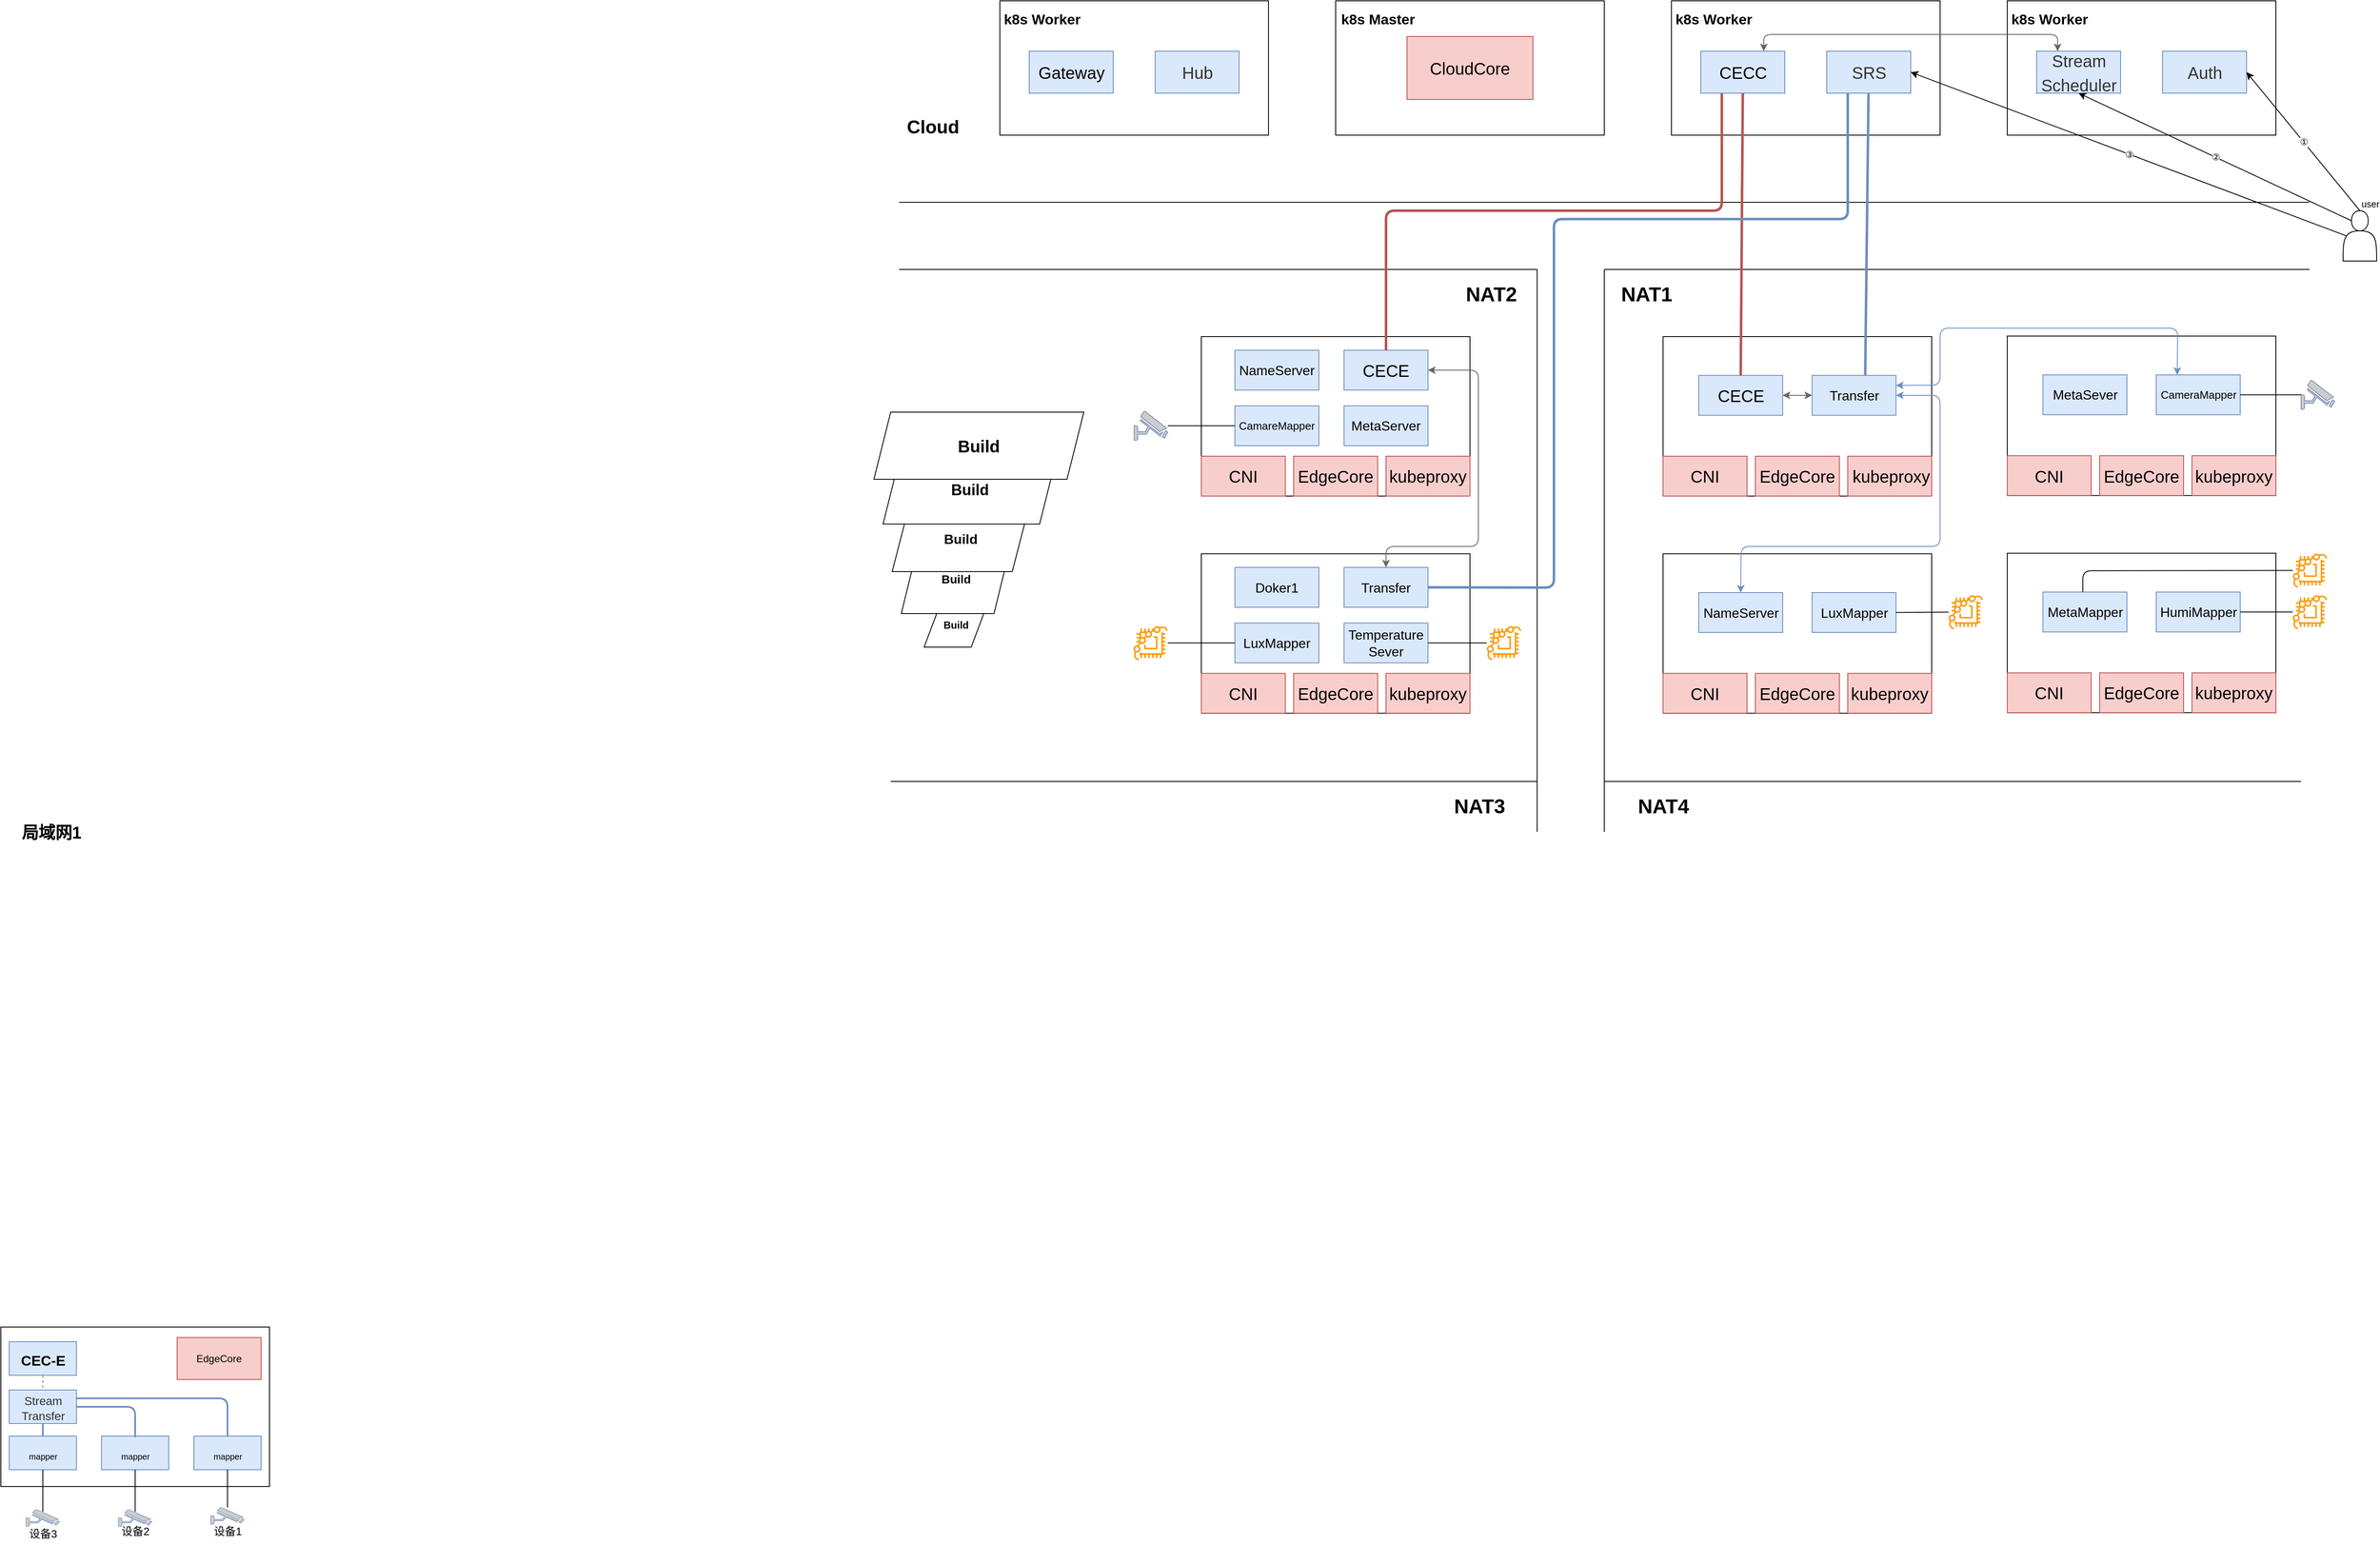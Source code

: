 <mxfile version="14.6.13" type="github">
  <diagram id="Ht1M8jgEwFfnCIfOTk4-" name="Page-1">
    <mxGraphModel dx="1221" dy="2528" grid="1" gridSize="10" guides="1" tooltips="1" connect="1" arrows="1" fold="1" page="1" pageScale="1" pageWidth="1600" pageHeight="900" math="0" shadow="0">
      <root>
        <mxCell id="0" />
        <mxCell id="1" parent="0" />
        <mxCell id="cbANNpYKcoIMHwZbuF66-4" value="" style="rounded=0;whiteSpace=wrap;html=1;" vertex="1" parent="1">
          <mxGeometry x="2020" y="-1490" width="320" height="160" as="geometry" />
        </mxCell>
        <mxCell id="cbANNpYKcoIMHwZbuF66-3" value="" style="rounded=0;whiteSpace=wrap;html=1;" vertex="1" parent="1">
          <mxGeometry x="1620" y="-1490" width="320" height="160" as="geometry" />
        </mxCell>
        <mxCell id="cbANNpYKcoIMHwZbuF66-7" value="&lt;font style=&quot;font-size: 17px&quot;&gt;k8s Master&lt;/font&gt;" style="text;strokeColor=none;fillColor=none;html=1;fontSize=24;fontStyle=1;verticalAlign=middle;align=center;" vertex="1" parent="1">
          <mxGeometry x="1620" y="-1490" width="100" height="40" as="geometry" />
        </mxCell>
        <mxCell id="cbANNpYKcoIMHwZbuF66-8" value="&lt;font style=&quot;font-size: 17px&quot;&gt;k8s Worker&lt;/font&gt;" style="text;strokeColor=none;fillColor=none;html=1;fontSize=24;fontStyle=1;verticalAlign=middle;align=center;" vertex="1" parent="1">
          <mxGeometry x="2020" y="-1490" width="100" height="40" as="geometry" />
        </mxCell>
        <mxCell id="cbANNpYKcoIMHwZbuF66-11" value="" style="rounded=0;whiteSpace=wrap;html=1;strokeWidth=1;" vertex="1" parent="1">
          <mxGeometry x="1460" y="-1090" width="320" height="190" as="geometry" />
        </mxCell>
        <mxCell id="cbANNpYKcoIMHwZbuF66-99" value="" style="endArrow=none;html=1;strokeWidth=1;" edge="1" parent="1">
          <mxGeometry width="50" height="50" relative="1" as="geometry">
            <mxPoint x="1100" y="-1250" as="sourcePoint" />
            <mxPoint x="2780" y="-1250" as="targetPoint" />
          </mxGeometry>
        </mxCell>
        <mxCell id="cbANNpYKcoIMHwZbuF66-101" value="&lt;font style=&quot;font-size: 22px&quot;&gt;Cloud&lt;/font&gt;" style="text;strokeColor=none;fillColor=none;html=1;fontSize=24;fontStyle=1;verticalAlign=middle;align=center;" vertex="1" parent="1">
          <mxGeometry x="1090" y="-1360" width="100" height="40" as="geometry" />
        </mxCell>
        <mxCell id="cbANNpYKcoIMHwZbuF66-102" value="&lt;font style=&quot;font-size: 20px&quot;&gt;局域网1&lt;/font&gt;" style="text;strokeColor=none;fillColor=none;html=1;fontSize=24;fontStyle=1;verticalAlign=middle;align=center;" vertex="1" parent="1">
          <mxGeometry x="40" y="-520" width="100" height="40" as="geometry" />
        </mxCell>
        <mxCell id="cbANNpYKcoIMHwZbuF66-108" value="&lt;font style=&quot;font-size: 20px&quot;&gt;CloudCore&lt;/font&gt;" style="rounded=0;whiteSpace=wrap;html=1;strokeWidth=1;fillColor=#f8cecc;strokeColor=#b85450;" vertex="1" parent="1">
          <mxGeometry x="1705" y="-1447.5" width="150" height="75" as="geometry" />
        </mxCell>
        <mxCell id="cbANNpYKcoIMHwZbuF66-109" value="&lt;font style=&quot;font-size: 20px&quot;&gt;CNI&lt;/font&gt;" style="rounded=0;whiteSpace=wrap;html=1;strokeWidth=1;fillColor=#f8cecc;strokeColor=#b85450;" vertex="1" parent="1">
          <mxGeometry x="1460" y="-947.5" width="100" height="47.5" as="geometry" />
        </mxCell>
        <mxCell id="cbANNpYKcoIMHwZbuF66-157" value="" style="group;rotation=180;" vertex="1" connectable="0" parent="1">
          <mxGeometry x="30" y="60" width="320" height="287.5" as="geometry" />
        </mxCell>
        <mxCell id="cbANNpYKcoIMHwZbuF66-135" value="" style="rounded=0;whiteSpace=wrap;html=1;strokeWidth=1;" vertex="1" parent="cbANNpYKcoIMHwZbuF66-157">
          <mxGeometry y="30" width="320" height="190" as="geometry" />
        </mxCell>
        <mxCell id="cbANNpYKcoIMHwZbuF66-136" value="&lt;font style=&quot;font-size: 17px&quot;&gt;CEC-E&lt;/font&gt;" style="text;strokeColor=#6c8ebf;fillColor=#dae8fc;html=1;fontSize=24;fontStyle=1;verticalAlign=middle;align=center;strokeWidth=1;" vertex="1" parent="cbANNpYKcoIMHwZbuF66-157">
          <mxGeometry x="10" y="47.5" width="80" height="40" as="geometry" />
        </mxCell>
        <mxCell id="cbANNpYKcoIMHwZbuF66-138" value="" style="fontColor=#0066CC;verticalAlign=top;verticalLabelPosition=bottom;labelPosition=center;align=center;html=1;outlineConnect=0;fillColor=#CCCCCC;strokeColor=#6881B3;gradientColor=none;gradientDirection=north;strokeWidth=1;shape=mxgraph.networks.security_camera;" vertex="1" parent="cbANNpYKcoIMHwZbuF66-157">
          <mxGeometry x="250" y="245" width="40" height="20" as="geometry" />
        </mxCell>
        <mxCell id="cbANNpYKcoIMHwZbuF66-139" value="&lt;span style=&quot;font-weight: normal&quot;&gt;&lt;font style=&quot;font-size: 13px&quot;&gt;设备1&lt;/font&gt;&lt;/span&gt;" style="text;strokeColor=none;fillColor=none;html=1;fontSize=24;fontStyle=1;verticalAlign=middle;align=center;strokeWidth=1;" vertex="1" parent="cbANNpYKcoIMHwZbuF66-157">
          <mxGeometry x="250" y="255" width="40" height="30" as="geometry" />
        </mxCell>
        <mxCell id="cbANNpYKcoIMHwZbuF66-140" value="" style="fontColor=#0066CC;verticalAlign=top;verticalLabelPosition=bottom;labelPosition=center;align=center;html=1;outlineConnect=0;fillColor=#CCCCCC;strokeColor=#6881B3;gradientColor=none;gradientDirection=north;strokeWidth=1;shape=mxgraph.networks.security_camera;" vertex="1" parent="cbANNpYKcoIMHwZbuF66-157">
          <mxGeometry x="140" y="247.5" width="40" height="20" as="geometry" />
        </mxCell>
        <mxCell id="cbANNpYKcoIMHwZbuF66-141" value="&lt;span style=&quot;font-weight: normal&quot;&gt;&lt;font style=&quot;font-size: 13px&quot;&gt;设备2&lt;br&gt;&lt;/font&gt;&lt;/span&gt;" style="text;strokeColor=none;fillColor=none;html=1;fontSize=24;fontStyle=1;verticalAlign=middle;align=center;strokeWidth=1;" vertex="1" parent="cbANNpYKcoIMHwZbuF66-157">
          <mxGeometry x="140" y="255" width="40" height="30" as="geometry" />
        </mxCell>
        <mxCell id="cbANNpYKcoIMHwZbuF66-143" value="EdgeCore" style="rounded=0;whiteSpace=wrap;html=1;strokeWidth=1;fillColor=#f8cecc;strokeColor=#b85450;" vertex="1" parent="cbANNpYKcoIMHwZbuF66-157">
          <mxGeometry x="210" y="42.5" width="100" height="50" as="geometry" />
        </mxCell>
        <mxCell id="cbANNpYKcoIMHwZbuF66-144" value="&lt;p style=&quot;line-height: 60%&quot;&gt;&lt;span style=&quot;color: rgb(51 , 51 , 51) ; font-size: 14px ; font-weight: 400&quot;&gt;Stream&lt;/span&gt;&lt;br style=&quot;color: rgb(51 , 51 , 51) ; font-size: 14px ; font-weight: 400&quot;&gt;&lt;font color=&quot;#333333&quot;&gt;&lt;span style=&quot;font-size: 14px ; font-weight: 400&quot;&gt;Transfer&lt;/span&gt;&lt;/font&gt;&lt;br&gt;&lt;/p&gt;" style="text;strokeColor=#6c8ebf;fillColor=#dae8fc;html=1;fontSize=24;fontStyle=1;verticalAlign=middle;align=center;strokeWidth=1;" vertex="1" parent="cbANNpYKcoIMHwZbuF66-157">
          <mxGeometry x="10" y="105" width="80" height="40" as="geometry" />
        </mxCell>
        <mxCell id="cbANNpYKcoIMHwZbuF66-145" value="&lt;font style=&quot;font-size: 10px ; font-weight: normal&quot;&gt;mapper&lt;/font&gt;" style="text;strokeColor=#6c8ebf;fillColor=#dae8fc;html=1;fontSize=24;fontStyle=1;verticalAlign=middle;align=center;strokeWidth=1;" vertex="1" parent="cbANNpYKcoIMHwZbuF66-157">
          <mxGeometry x="120" y="160" width="80" height="40" as="geometry" />
        </mxCell>
        <mxCell id="cbANNpYKcoIMHwZbuF66-146" value="&lt;font style=&quot;font-size: 10px ; font-weight: normal&quot;&gt;mapper&lt;/font&gt;" style="text;strokeColor=#6c8ebf;fillColor=#dae8fc;html=1;fontSize=24;fontStyle=1;verticalAlign=middle;align=center;strokeWidth=1;" vertex="1" parent="cbANNpYKcoIMHwZbuF66-157">
          <mxGeometry x="230" y="160" width="80" height="40" as="geometry" />
        </mxCell>
        <mxCell id="cbANNpYKcoIMHwZbuF66-147" value="&lt;font style=&quot;font-size: 10px ; font-weight: normal&quot;&gt;mapper&lt;/font&gt;" style="text;strokeColor=#6c8ebf;fillColor=#dae8fc;html=1;fontSize=24;fontStyle=1;verticalAlign=middle;align=center;strokeWidth=1;" vertex="1" parent="cbANNpYKcoIMHwZbuF66-157">
          <mxGeometry x="10" y="160" width="80" height="40" as="geometry" />
        </mxCell>
        <mxCell id="cbANNpYKcoIMHwZbuF66-148" value="" style="fontColor=#0066CC;verticalAlign=top;verticalLabelPosition=bottom;labelPosition=center;align=center;html=1;outlineConnect=0;fillColor=#CCCCCC;strokeColor=#6881B3;gradientColor=none;gradientDirection=north;strokeWidth=1;shape=mxgraph.networks.security_camera;" vertex="1" parent="cbANNpYKcoIMHwZbuF66-157">
          <mxGeometry x="30" y="247.5" width="40" height="20" as="geometry" />
        </mxCell>
        <mxCell id="cbANNpYKcoIMHwZbuF66-149" value="&lt;span style=&quot;font-weight: normal&quot;&gt;&lt;font style=&quot;font-size: 13px&quot;&gt;设备3&lt;/font&gt;&lt;/span&gt;" style="text;strokeColor=none;fillColor=none;html=1;fontSize=24;fontStyle=1;verticalAlign=middle;align=center;strokeWidth=1;" vertex="1" parent="cbANNpYKcoIMHwZbuF66-157">
          <mxGeometry x="30" y="257.5" width="40" height="30" as="geometry" />
        </mxCell>
        <mxCell id="cbANNpYKcoIMHwZbuF66-154" value="" style="endArrow=none;html=1;strokeWidth=1;entryX=0.5;entryY=1;entryDx=0;entryDy=0;exitX=0.5;exitY=0.125;exitDx=0;exitDy=0;exitPerimeter=0;" edge="1" parent="cbANNpYKcoIMHwZbuF66-157" source="cbANNpYKcoIMHwZbuF66-148" target="cbANNpYKcoIMHwZbuF66-147">
          <mxGeometry width="50" height="50" relative="1" as="geometry">
            <mxPoint x="-50" y="250" as="sourcePoint" />
            <mxPoint y="200" as="targetPoint" />
          </mxGeometry>
        </mxCell>
        <mxCell id="cbANNpYKcoIMHwZbuF66-155" value="" style="endArrow=none;html=1;strokeWidth=1;entryX=0.5;entryY=1;entryDx=0;entryDy=0;" edge="1" parent="cbANNpYKcoIMHwZbuF66-157" target="cbANNpYKcoIMHwZbuF66-145">
          <mxGeometry width="50" height="50" relative="1" as="geometry">
            <mxPoint x="160" y="250" as="sourcePoint" />
            <mxPoint x="60" y="210" as="targetPoint" />
          </mxGeometry>
        </mxCell>
        <mxCell id="cbANNpYKcoIMHwZbuF66-156" value="" style="endArrow=none;html=1;strokeWidth=1;entryX=0.5;entryY=1;entryDx=0;entryDy=0;" edge="1" parent="cbANNpYKcoIMHwZbuF66-157" source="cbANNpYKcoIMHwZbuF66-138" target="cbANNpYKcoIMHwZbuF66-146">
          <mxGeometry width="50" height="50" relative="1" as="geometry">
            <mxPoint x="170" y="260" as="sourcePoint" />
            <mxPoint x="170" y="210" as="targetPoint" />
          </mxGeometry>
        </mxCell>
        <mxCell id="cbANNpYKcoIMHwZbuF66-169" value="" style="endArrow=none;html=1;strokeWidth=2;entryX=0.5;entryY=1;entryDx=0;entryDy=0;fillColor=#dae8fc;strokeColor=#6c8ebf;" edge="1" parent="cbANNpYKcoIMHwZbuF66-157" source="cbANNpYKcoIMHwZbuF66-147" target="cbANNpYKcoIMHwZbuF66-144">
          <mxGeometry width="50" height="50" relative="1" as="geometry">
            <mxPoint x="140" y="140" as="sourcePoint" />
            <mxPoint x="190" y="90" as="targetPoint" />
          </mxGeometry>
        </mxCell>
        <mxCell id="cbANNpYKcoIMHwZbuF66-186" value="" style="endArrow=none;dashed=1;html=1;fontSize=14;strokeWidth=1;entryX=0.5;entryY=0;entryDx=0;entryDy=0;exitX=0.5;exitY=1;exitDx=0;exitDy=0;fillColor=#dae8fc;strokeColor=#6c8ebf;" edge="1" parent="cbANNpYKcoIMHwZbuF66-157" source="cbANNpYKcoIMHwZbuF66-136" target="cbANNpYKcoIMHwZbuF66-144">
          <mxGeometry width="50" height="50" relative="1" as="geometry">
            <mxPoint x="130" as="sourcePoint" />
            <mxPoint x="180" y="-50" as="targetPoint" />
          </mxGeometry>
        </mxCell>
        <mxCell id="cbANNpYKcoIMHwZbuF66-165" value="" style="endArrow=none;html=1;strokeWidth=2;entryX=1;entryY=0.25;entryDx=0;entryDy=0;fillColor=#dae8fc;strokeColor=#6c8ebf;exitX=0.5;exitY=0;exitDx=0;exitDy=0;" edge="1" parent="1" target="cbANNpYKcoIMHwZbuF66-144">
          <mxGeometry width="50" height="50" relative="1" as="geometry">
            <mxPoint x="300" y="220" as="sourcePoint" />
            <mxPoint x="480" y="175" as="targetPoint" />
            <Array as="points">
              <mxPoint x="300" y="175" />
            </Array>
          </mxGeometry>
        </mxCell>
        <mxCell id="cbANNpYKcoIMHwZbuF66-166" value="" style="endArrow=none;html=1;strokeWidth=2;fillColor=#dae8fc;strokeColor=#6c8ebf;exitX=0.5;exitY=0;exitDx=0;exitDy=0;entryX=1;entryY=0.5;entryDx=0;entryDy=0;" edge="1" parent="1" target="cbANNpYKcoIMHwZbuF66-144">
          <mxGeometry width="50" height="50" relative="1" as="geometry">
            <mxPoint x="190" y="221.25" as="sourcePoint" />
            <mxPoint x="120" y="185" as="targetPoint" />
            <Array as="points">
              <mxPoint x="190" y="185" />
            </Array>
          </mxGeometry>
        </mxCell>
        <mxCell id="cbANNpYKcoIMHwZbuF66-187" value="" style="rounded=0;whiteSpace=wrap;html=1;" vertex="1" parent="1">
          <mxGeometry x="2420" y="-1490" width="320" height="160" as="geometry" />
        </mxCell>
        <mxCell id="cbANNpYKcoIMHwZbuF66-188" value="&lt;font style=&quot;font-size: 17px&quot;&gt;k8s Worker&lt;/font&gt;" style="text;strokeColor=none;fillColor=none;html=1;fontSize=24;fontStyle=1;verticalAlign=middle;align=center;" vertex="1" parent="1">
          <mxGeometry x="2420" y="-1490" width="100" height="40" as="geometry" />
        </mxCell>
        <mxCell id="cbANNpYKcoIMHwZbuF66-191" value="&lt;span style=&quot;color: rgb(51 , 51 , 51) ; font-size: 20px ; font-weight: 400&quot;&gt;Stream&lt;/span&gt;&lt;br style=&quot;color: rgb(51 , 51 , 51) ; font-size: 20px ; font-weight: 400&quot;&gt;&lt;span style=&quot;color: rgb(51 , 51 , 51) ; font-size: 20px ; font-weight: 400&quot;&gt;Scheduler&lt;/span&gt;&lt;span style=&quot;font-weight: 400&quot;&gt;&lt;br&gt;&lt;/span&gt;" style="text;strokeColor=#6c8ebf;fillColor=#dae8fc;html=1;fontSize=24;fontStyle=1;verticalAlign=middle;align=center;strokeWidth=1;" vertex="1" parent="1">
          <mxGeometry x="2455" y="-1430" width="100" height="50" as="geometry" />
        </mxCell>
        <mxCell id="cbANNpYKcoIMHwZbuF66-192" value="&lt;span style=&quot;font-weight: 400&quot;&gt;&lt;font color=&quot;#333333&quot;&gt;&lt;span style=&quot;font-size: 20px&quot;&gt;Auth&lt;/span&gt;&lt;/font&gt;&lt;br style=&quot;font-size: 14px&quot;&gt;&lt;/span&gt;" style="text;strokeColor=#6c8ebf;fillColor=#dae8fc;html=1;fontSize=14;fontStyle=1;verticalAlign=middle;align=center;strokeWidth=1;" vertex="1" parent="1">
          <mxGeometry x="2605" y="-1430" width="100" height="50" as="geometry" />
        </mxCell>
        <mxCell id="cbANNpYKcoIMHwZbuF66-201" value="&lt;span style=&quot;font-weight: 400&quot;&gt;&lt;font style=&quot;font-size: 20px&quot;&gt;CECC&lt;/font&gt;&lt;br&gt;&lt;/span&gt;" style="text;strokeColor=#6c8ebf;fillColor=#dae8fc;html=1;fontSize=24;fontStyle=1;verticalAlign=middle;align=center;strokeWidth=1;" vertex="1" parent="1">
          <mxGeometry x="2055" y="-1430" width="100" height="50" as="geometry" />
        </mxCell>
        <mxCell id="cbANNpYKcoIMHwZbuF66-202" value="&lt;span style=&quot;font-weight: 400&quot;&gt;&lt;font color=&quot;#333333&quot; style=&quot;font-size: 20px&quot;&gt;SRS&lt;/font&gt;&lt;br style=&quot;font-size: 14px&quot;&gt;&lt;/span&gt;" style="text;strokeColor=#6c8ebf;fillColor=#dae8fc;html=1;fontSize=14;fontStyle=1;verticalAlign=middle;align=center;strokeWidth=1;" vertex="1" parent="1">
          <mxGeometry x="2205" y="-1430" width="100" height="50" as="geometry" />
        </mxCell>
        <mxCell id="cbANNpYKcoIMHwZbuF66-203" value="" style="rounded=0;whiteSpace=wrap;html=1;" vertex="1" parent="1">
          <mxGeometry x="1220" y="-1490" width="320" height="160" as="geometry" />
        </mxCell>
        <mxCell id="cbANNpYKcoIMHwZbuF66-204" value="&lt;font style=&quot;font-size: 17px&quot;&gt;k8s Worker&lt;/font&gt;" style="text;strokeColor=none;fillColor=none;html=1;fontSize=24;fontStyle=1;verticalAlign=middle;align=center;" vertex="1" parent="1">
          <mxGeometry x="1220" y="-1490" width="100" height="40" as="geometry" />
        </mxCell>
        <mxCell id="cbANNpYKcoIMHwZbuF66-205" value="&lt;span style=&quot;font-weight: 400&quot;&gt;&lt;font style=&quot;font-size: 20px&quot;&gt;Gateway&lt;/font&gt;&lt;br&gt;&lt;/span&gt;" style="text;strokeColor=#6c8ebf;fillColor=#dae8fc;html=1;fontSize=24;fontStyle=1;verticalAlign=middle;align=center;strokeWidth=1;" vertex="1" parent="1">
          <mxGeometry x="1255" y="-1430" width="100" height="50" as="geometry" />
        </mxCell>
        <mxCell id="cbANNpYKcoIMHwZbuF66-206" value="&lt;span style=&quot;font-weight: 400&quot;&gt;&lt;font color=&quot;#333333&quot;&gt;&lt;span style=&quot;font-size: 20px&quot;&gt;Hub&lt;/span&gt;&lt;/font&gt;&lt;br style=&quot;font-size: 14px&quot;&gt;&lt;/span&gt;" style="text;strokeColor=#6c8ebf;fillColor=#dae8fc;html=1;fontSize=14;fontStyle=1;verticalAlign=middle;align=center;strokeWidth=1;" vertex="1" parent="1">
          <mxGeometry x="1405" y="-1430" width="100" height="50" as="geometry" />
        </mxCell>
        <mxCell id="cbANNpYKcoIMHwZbuF66-207" value="" style="endArrow=none;html=1;strokeWidth=1;" edge="1" parent="1">
          <mxGeometry width="50" height="50" relative="1" as="geometry">
            <mxPoint x="1100" y="-1170" as="sourcePoint" />
            <mxPoint x="1860" y="-1170" as="targetPoint" />
          </mxGeometry>
        </mxCell>
        <mxCell id="cbANNpYKcoIMHwZbuF66-209" value="" style="endArrow=none;html=1;strokeWidth=1;" edge="1" parent="1">
          <mxGeometry width="50" height="50" relative="1" as="geometry">
            <mxPoint x="1940" y="-1170" as="sourcePoint" />
            <mxPoint x="2780" y="-1170" as="targetPoint" />
          </mxGeometry>
        </mxCell>
        <mxCell id="cbANNpYKcoIMHwZbuF66-210" value="" style="endArrow=none;html=1;fontSize=14;strokeWidth=1;" edge="1" parent="1">
          <mxGeometry width="50" height="50" relative="1" as="geometry">
            <mxPoint x="1860" y="-500" as="sourcePoint" />
            <mxPoint x="1860" y="-1170" as="targetPoint" />
          </mxGeometry>
        </mxCell>
        <mxCell id="cbANNpYKcoIMHwZbuF66-211" value="" style="endArrow=none;html=1;fontSize=14;strokeWidth=1;" edge="1" parent="1">
          <mxGeometry width="50" height="50" relative="1" as="geometry">
            <mxPoint x="1940" y="-500" as="sourcePoint" />
            <mxPoint x="1940" y="-1170" as="targetPoint" />
          </mxGeometry>
        </mxCell>
        <mxCell id="cbANNpYKcoIMHwZbuF66-213" value="&lt;font style=&quot;font-size: 20px&quot;&gt;EdgeCore&lt;/font&gt;" style="rounded=0;whiteSpace=wrap;html=1;strokeWidth=1;fillColor=#f8cecc;strokeColor=#b85450;" vertex="1" parent="1">
          <mxGeometry x="1570" y="-947.5" width="100" height="47.5" as="geometry" />
        </mxCell>
        <mxCell id="cbANNpYKcoIMHwZbuF66-214" value="&lt;font style=&quot;font-size: 20px&quot;&gt;kubeproxy&lt;/font&gt;" style="rounded=0;whiteSpace=wrap;html=1;strokeWidth=1;fillColor=#f8cecc;strokeColor=#b85450;" vertex="1" parent="1">
          <mxGeometry x="1680" y="-947.5" width="100" height="47.5" as="geometry" />
        </mxCell>
        <mxCell id="cbANNpYKcoIMHwZbuF66-215" value="&lt;font style=&quot;font-size: 20px&quot;&gt;CECE&lt;/font&gt;" style="rounded=0;whiteSpace=wrap;html=1;strokeWidth=1;fillColor=#dae8fc;strokeColor=#6c8ebf;" vertex="1" parent="1">
          <mxGeometry x="1630" y="-1073.75" width="100" height="47.5" as="geometry" />
        </mxCell>
        <mxCell id="cbANNpYKcoIMHwZbuF66-216" value="&lt;font style=&quot;font-size: 16px&quot;&gt;NameServer&lt;/font&gt;" style="rounded=0;whiteSpace=wrap;html=1;strokeWidth=1;fillColor=#dae8fc;strokeColor=#6c8ebf;" vertex="1" parent="1">
          <mxGeometry x="1500" y="-1073.75" width="100" height="47.5" as="geometry" />
        </mxCell>
        <mxCell id="cbANNpYKcoIMHwZbuF66-217" value="&lt;font style=&quot;font-size: 16px&quot;&gt;MetaServer&lt;/font&gt;" style="rounded=0;whiteSpace=wrap;html=1;strokeWidth=1;fillColor=#dae8fc;strokeColor=#6c8ebf;" vertex="1" parent="1">
          <mxGeometry x="1630" y="-1007.5" width="100" height="47.5" as="geometry" />
        </mxCell>
        <mxCell id="cbANNpYKcoIMHwZbuF66-218" value="&lt;font style=&quot;font-size: 13px&quot;&gt;CamareMapper&lt;/font&gt;" style="rounded=0;whiteSpace=wrap;html=1;strokeWidth=1;fillColor=#dae8fc;strokeColor=#6c8ebf;" vertex="1" parent="1">
          <mxGeometry x="1500" y="-1007.5" width="100" height="47.5" as="geometry" />
        </mxCell>
        <mxCell id="cbANNpYKcoIMHwZbuF66-227" value="" style="rounded=0;whiteSpace=wrap;html=1;strokeWidth=1;" vertex="1" parent="1">
          <mxGeometry x="1460" y="-831.25" width="320" height="190" as="geometry" />
        </mxCell>
        <mxCell id="cbANNpYKcoIMHwZbuF66-228" value="&lt;font style=&quot;font-size: 20px&quot;&gt;CNI&lt;/font&gt;" style="rounded=0;whiteSpace=wrap;html=1;strokeWidth=1;fillColor=#f8cecc;strokeColor=#b85450;" vertex="1" parent="1">
          <mxGeometry x="1460" y="-688.75" width="100" height="47.5" as="geometry" />
        </mxCell>
        <mxCell id="cbANNpYKcoIMHwZbuF66-229" value="&lt;font style=&quot;font-size: 20px&quot;&gt;EdgeCore&lt;/font&gt;" style="rounded=0;whiteSpace=wrap;html=1;strokeWidth=1;fillColor=#f8cecc;strokeColor=#b85450;" vertex="1" parent="1">
          <mxGeometry x="1570" y="-688.75" width="100" height="47.5" as="geometry" />
        </mxCell>
        <mxCell id="cbANNpYKcoIMHwZbuF66-230" value="&lt;font style=&quot;font-size: 20px&quot;&gt;kubeproxy&lt;/font&gt;" style="rounded=0;whiteSpace=wrap;html=1;strokeWidth=1;fillColor=#f8cecc;strokeColor=#b85450;" vertex="1" parent="1">
          <mxGeometry x="1680" y="-688.75" width="100" height="47.5" as="geometry" />
        </mxCell>
        <mxCell id="cbANNpYKcoIMHwZbuF66-231" value="&lt;font style=&quot;font-size: 16px&quot;&gt;Transfer&lt;/font&gt;" style="rounded=0;whiteSpace=wrap;html=1;strokeWidth=1;fillColor=#dae8fc;strokeColor=#6c8ebf;" vertex="1" parent="1">
          <mxGeometry x="1630" y="-815" width="100" height="47.5" as="geometry" />
        </mxCell>
        <mxCell id="cbANNpYKcoIMHwZbuF66-232" value="&lt;font style=&quot;font-size: 16px&quot;&gt;Doker1&lt;/font&gt;" style="rounded=0;whiteSpace=wrap;html=1;strokeWidth=1;fillColor=#dae8fc;strokeColor=#6c8ebf;" vertex="1" parent="1">
          <mxGeometry x="1500" y="-815" width="100" height="47.5" as="geometry" />
        </mxCell>
        <mxCell id="cbANNpYKcoIMHwZbuF66-233" value="&lt;span style=&quot;font-size: 16px&quot;&gt;Temperature&lt;br&gt;Sever&lt;br&gt;&lt;/span&gt;" style="rounded=0;whiteSpace=wrap;html=1;strokeWidth=1;fillColor=#dae8fc;strokeColor=#6c8ebf;" vertex="1" parent="1">
          <mxGeometry x="1630" y="-748.75" width="100" height="47.5" as="geometry" />
        </mxCell>
        <mxCell id="cbANNpYKcoIMHwZbuF66-234" value="&lt;font style=&quot;font-size: 16px&quot;&gt;LuxMapper&lt;/font&gt;" style="rounded=0;whiteSpace=wrap;html=1;strokeWidth=1;fillColor=#dae8fc;strokeColor=#6c8ebf;" vertex="1" parent="1">
          <mxGeometry x="1500" y="-748.75" width="100" height="47.5" as="geometry" />
        </mxCell>
        <mxCell id="cbANNpYKcoIMHwZbuF66-235" value="" style="rounded=0;whiteSpace=wrap;html=1;strokeWidth=1;" vertex="1" parent="1">
          <mxGeometry x="2010" y="-1090" width="320" height="190" as="geometry" />
        </mxCell>
        <mxCell id="cbANNpYKcoIMHwZbuF66-236" value="&lt;font style=&quot;font-size: 20px&quot;&gt;CNI&lt;/font&gt;" style="rounded=0;whiteSpace=wrap;html=1;strokeWidth=1;fillColor=#f8cecc;strokeColor=#b85450;" vertex="1" parent="1">
          <mxGeometry x="2010" y="-947.5" width="100" height="47.5" as="geometry" />
        </mxCell>
        <mxCell id="cbANNpYKcoIMHwZbuF66-237" value="&lt;font style=&quot;font-size: 20px&quot;&gt;EdgeCore&lt;/font&gt;" style="rounded=0;whiteSpace=wrap;html=1;strokeWidth=1;fillColor=#f8cecc;strokeColor=#b85450;" vertex="1" parent="1">
          <mxGeometry x="2120" y="-947.5" width="100" height="47.5" as="geometry" />
        </mxCell>
        <mxCell id="cbANNpYKcoIMHwZbuF66-238" value="&lt;font style=&quot;font-size: 20px&quot;&gt;kubeproxy&lt;/font&gt;" style="rounded=0;whiteSpace=wrap;html=1;strokeWidth=1;fillColor=#f8cecc;strokeColor=#b85450;align=right;" vertex="1" parent="1">
          <mxGeometry x="2230" y="-947.5" width="100" height="47.5" as="geometry" />
        </mxCell>
        <mxCell id="cbANNpYKcoIMHwZbuF66-239" value="&lt;font style=&quot;font-size: 20px&quot;&gt;CECE&lt;/font&gt;" style="rounded=0;whiteSpace=wrap;html=1;strokeWidth=1;fillColor=#dae8fc;strokeColor=#6c8ebf;" vertex="1" parent="1">
          <mxGeometry x="2052.5" y="-1043.75" width="100" height="47.5" as="geometry" />
        </mxCell>
        <mxCell id="cbANNpYKcoIMHwZbuF66-241" value="&lt;font style=&quot;font-size: 16px&quot;&gt;Transfer&lt;/font&gt;" style="rounded=0;whiteSpace=wrap;html=1;strokeWidth=1;fillColor=#dae8fc;strokeColor=#6c8ebf;" vertex="1" parent="1">
          <mxGeometry x="2187.5" y="-1043.75" width="100" height="47.5" as="geometry" />
        </mxCell>
        <mxCell id="cbANNpYKcoIMHwZbuF66-244" value="" style="rounded=0;whiteSpace=wrap;html=1;strokeWidth=1;" vertex="1" parent="1">
          <mxGeometry x="2010" y="-831.25" width="320" height="190" as="geometry" />
        </mxCell>
        <mxCell id="cbANNpYKcoIMHwZbuF66-245" value="&lt;font style=&quot;font-size: 20px&quot;&gt;CNI&lt;/font&gt;" style="rounded=0;whiteSpace=wrap;html=1;strokeWidth=1;fillColor=#f8cecc;strokeColor=#b85450;" vertex="1" parent="1">
          <mxGeometry x="2010" y="-688.75" width="100" height="47.5" as="geometry" />
        </mxCell>
        <mxCell id="cbANNpYKcoIMHwZbuF66-246" value="&lt;font style=&quot;font-size: 20px&quot;&gt;EdgeCore&lt;/font&gt;" style="rounded=0;whiteSpace=wrap;html=1;strokeWidth=1;fillColor=#f8cecc;strokeColor=#b85450;" vertex="1" parent="1">
          <mxGeometry x="2120" y="-688.75" width="100" height="47.5" as="geometry" />
        </mxCell>
        <mxCell id="cbANNpYKcoIMHwZbuF66-247" value="&lt;font style=&quot;font-size: 20px&quot;&gt;kubeproxy&lt;/font&gt;" style="rounded=0;whiteSpace=wrap;html=1;strokeWidth=1;fillColor=#f8cecc;strokeColor=#b85450;" vertex="1" parent="1">
          <mxGeometry x="2230" y="-688.75" width="100" height="47.5" as="geometry" />
        </mxCell>
        <mxCell id="cbANNpYKcoIMHwZbuF66-248" value="&lt;font style=&quot;font-size: 16px&quot;&gt;NameServer&lt;/font&gt;" style="rounded=0;whiteSpace=wrap;html=1;strokeWidth=1;fillColor=#dae8fc;strokeColor=#6c8ebf;" vertex="1" parent="1">
          <mxGeometry x="2052.5" y="-785" width="100" height="47.5" as="geometry" />
        </mxCell>
        <mxCell id="cbANNpYKcoIMHwZbuF66-249" value="&lt;font style=&quot;font-size: 16px&quot;&gt;LuxMapper&lt;/font&gt;" style="rounded=0;whiteSpace=wrap;html=1;strokeWidth=1;fillColor=#dae8fc;strokeColor=#6c8ebf;" vertex="1" parent="1">
          <mxGeometry x="2187.5" y="-785" width="100" height="47.5" as="geometry" />
        </mxCell>
        <mxCell id="cbANNpYKcoIMHwZbuF66-250" value="" style="rounded=0;whiteSpace=wrap;html=1;strokeWidth=1;" vertex="1" parent="1">
          <mxGeometry x="2420" y="-1090.63" width="320" height="190" as="geometry" />
        </mxCell>
        <mxCell id="cbANNpYKcoIMHwZbuF66-251" value="&lt;font style=&quot;font-size: 20px&quot;&gt;CNI&lt;/font&gt;" style="rounded=0;whiteSpace=wrap;html=1;strokeWidth=1;fillColor=#f8cecc;strokeColor=#b85450;" vertex="1" parent="1">
          <mxGeometry x="2420" y="-948.13" width="100" height="47.5" as="geometry" />
        </mxCell>
        <mxCell id="cbANNpYKcoIMHwZbuF66-252" value="&lt;font style=&quot;font-size: 20px&quot;&gt;EdgeCore&lt;/font&gt;" style="rounded=0;whiteSpace=wrap;html=1;strokeWidth=1;fillColor=#f8cecc;strokeColor=#b85450;" vertex="1" parent="1">
          <mxGeometry x="2530" y="-948.13" width="100" height="47.5" as="geometry" />
        </mxCell>
        <mxCell id="cbANNpYKcoIMHwZbuF66-253" value="&lt;font style=&quot;font-size: 20px&quot;&gt;kubeproxy&lt;/font&gt;" style="rounded=0;whiteSpace=wrap;html=1;strokeWidth=1;fillColor=#f8cecc;strokeColor=#b85450;" vertex="1" parent="1">
          <mxGeometry x="2640" y="-948.13" width="100" height="47.5" as="geometry" />
        </mxCell>
        <mxCell id="cbANNpYKcoIMHwZbuF66-254" value="&lt;font style=&quot;font-size: 16px&quot;&gt;MetaSever&lt;/font&gt;" style="rounded=0;whiteSpace=wrap;html=1;strokeWidth=1;fillColor=#dae8fc;strokeColor=#6c8ebf;" vertex="1" parent="1">
          <mxGeometry x="2462.5" y="-1044.38" width="100" height="47.5" as="geometry" />
        </mxCell>
        <mxCell id="cbANNpYKcoIMHwZbuF66-255" value="&lt;font style=&quot;font-size: 13px&quot;&gt;CameraMapper&lt;/font&gt;" style="rounded=0;whiteSpace=wrap;html=1;strokeWidth=1;fillColor=#dae8fc;strokeColor=#6c8ebf;" vertex="1" parent="1">
          <mxGeometry x="2597.5" y="-1044.38" width="100" height="47.5" as="geometry" />
        </mxCell>
        <mxCell id="cbANNpYKcoIMHwZbuF66-256" value="" style="rounded=0;whiteSpace=wrap;html=1;strokeWidth=1;" vertex="1" parent="1">
          <mxGeometry x="2420" y="-831.88" width="320" height="190" as="geometry" />
        </mxCell>
        <mxCell id="cbANNpYKcoIMHwZbuF66-257" value="&lt;font style=&quot;font-size: 20px&quot;&gt;CNI&lt;/font&gt;" style="rounded=0;whiteSpace=wrap;html=1;strokeWidth=1;fillColor=#f8cecc;strokeColor=#b85450;" vertex="1" parent="1">
          <mxGeometry x="2420" y="-689.38" width="100" height="47.5" as="geometry" />
        </mxCell>
        <mxCell id="cbANNpYKcoIMHwZbuF66-258" value="&lt;font style=&quot;font-size: 20px&quot;&gt;EdgeCore&lt;/font&gt;" style="rounded=0;whiteSpace=wrap;html=1;strokeWidth=1;fillColor=#f8cecc;strokeColor=#b85450;" vertex="1" parent="1">
          <mxGeometry x="2530" y="-689.38" width="100" height="47.5" as="geometry" />
        </mxCell>
        <mxCell id="cbANNpYKcoIMHwZbuF66-259" value="&lt;font style=&quot;font-size: 20px&quot;&gt;kubeproxy&lt;/font&gt;" style="rounded=0;whiteSpace=wrap;html=1;strokeWidth=1;fillColor=#f8cecc;strokeColor=#b85450;" vertex="1" parent="1">
          <mxGeometry x="2640" y="-689.38" width="100" height="47.5" as="geometry" />
        </mxCell>
        <mxCell id="cbANNpYKcoIMHwZbuF66-260" value="&lt;font style=&quot;font-size: 16px&quot;&gt;MetaMapper&lt;/font&gt;" style="rounded=0;whiteSpace=wrap;html=1;strokeWidth=1;fillColor=#dae8fc;strokeColor=#6c8ebf;" vertex="1" parent="1">
          <mxGeometry x="2462.5" y="-785.63" width="100" height="47.5" as="geometry" />
        </mxCell>
        <mxCell id="cbANNpYKcoIMHwZbuF66-261" value="&lt;font style=&quot;font-size: 16px&quot;&gt;HumiMapper&lt;/font&gt;" style="rounded=0;whiteSpace=wrap;html=1;strokeWidth=1;fillColor=#dae8fc;strokeColor=#6c8ebf;" vertex="1" parent="1">
          <mxGeometry x="2597.5" y="-785.63" width="100" height="47.5" as="geometry" />
        </mxCell>
        <mxCell id="cbANNpYKcoIMHwZbuF66-263" value="" style="endArrow=none;html=1;fontSize=14;strokeWidth=3;exitX=0.5;exitY=0;exitDx=0;exitDy=0;fillColor=#f8cecc;strokeColor=#b85450;entryX=0.25;entryY=1;entryDx=0;entryDy=0;" edge="1" parent="1" source="cbANNpYKcoIMHwZbuF66-215" target="cbANNpYKcoIMHwZbuF66-201">
          <mxGeometry width="50" height="50" relative="1" as="geometry">
            <mxPoint x="1740" y="-1100" as="sourcePoint" />
            <mxPoint x="1680" y="-1180" as="targetPoint" />
            <Array as="points">
              <mxPoint x="1680" y="-1240" />
              <mxPoint x="2080" y="-1240" />
            </Array>
          </mxGeometry>
        </mxCell>
        <mxCell id="cbANNpYKcoIMHwZbuF66-264" value="" style="endArrow=none;html=1;fontSize=14;strokeWidth=3;exitX=0.5;exitY=0;exitDx=0;exitDy=0;fillColor=#f8cecc;strokeColor=#b85450;entryX=0.5;entryY=1;entryDx=0;entryDy=0;" edge="1" parent="1" source="cbANNpYKcoIMHwZbuF66-239" target="cbANNpYKcoIMHwZbuF66-201">
          <mxGeometry width="50" height="50" relative="1" as="geometry">
            <mxPoint x="2090" y="-1103.75" as="sourcePoint" />
            <mxPoint x="2100" y="-1180" as="targetPoint" />
          </mxGeometry>
        </mxCell>
        <mxCell id="cbANNpYKcoIMHwZbuF66-265" value="" style="endArrow=none;html=1;fontSize=14;strokeWidth=3;exitX=1;exitY=0.5;exitDx=0;exitDy=0;entryX=0.25;entryY=1;entryDx=0;entryDy=0;fillColor=#dae8fc;strokeColor=#6c8ebf;" edge="1" parent="1" source="cbANNpYKcoIMHwZbuF66-231" target="cbANNpYKcoIMHwZbuF66-202">
          <mxGeometry width="50" height="50" relative="1" as="geometry">
            <mxPoint x="1880" y="-760" as="sourcePoint" />
            <mxPoint x="2220" y="-1280" as="targetPoint" />
            <Array as="points">
              <mxPoint x="1880" y="-791" />
              <mxPoint x="1880" y="-1230" />
              <mxPoint x="2230" y="-1230" />
            </Array>
          </mxGeometry>
        </mxCell>
        <mxCell id="cbANNpYKcoIMHwZbuF66-266" value="" style="endArrow=none;html=1;fontSize=14;strokeWidth=3;exitX=0.633;exitY=-0.009;exitDx=0;exitDy=0;exitPerimeter=0;fillColor=#dae8fc;strokeColor=#6c8ebf;" edge="1" parent="1" source="cbANNpYKcoIMHwZbuF66-241" target="cbANNpYKcoIMHwZbuF66-202">
          <mxGeometry width="50" height="50" relative="1" as="geometry">
            <mxPoint x="1740" y="-781.25" as="sourcePoint" />
            <mxPoint x="2243.615" y="-1370" as="targetPoint" />
          </mxGeometry>
        </mxCell>
        <mxCell id="cbANNpYKcoIMHwZbuF66-268" value="" style="shape=actor;whiteSpace=wrap;html=1;fontSize=14;strokeWidth=1;" vertex="1" parent="1">
          <mxGeometry x="2820" y="-1240" width="40" height="60" as="geometry" />
        </mxCell>
        <mxCell id="cbANNpYKcoIMHwZbuF66-279" value="" style="fontColor=#0066CC;verticalAlign=top;verticalLabelPosition=bottom;labelPosition=center;align=center;html=1;outlineConnect=0;fillColor=#CCCCCC;strokeColor=#6881B3;gradientColor=none;gradientDirection=north;strokeWidth=2;shape=mxgraph.networks.security_camera;fontSize=14;rotation=-180;direction=west;" vertex="1" parent="1">
          <mxGeometry x="1380" y="-1001.12" width="40" height="34.75" as="geometry" />
        </mxCell>
        <mxCell id="cbANNpYKcoIMHwZbuF66-281" value="" style="fontColor=#0066CC;verticalAlign=top;verticalLabelPosition=bottom;labelPosition=center;align=center;html=1;outlineConnect=0;fillColor=#CCCCCC;strokeColor=#6881B3;gradientColor=none;gradientDirection=north;strokeWidth=2;shape=mxgraph.networks.security_camera;fontSize=14;rotation=-180;direction=west;" vertex="1" parent="1">
          <mxGeometry x="2770" y="-1038" width="40" height="34.75" as="geometry" />
        </mxCell>
        <mxCell id="cbANNpYKcoIMHwZbuF66-282" value="" style="endArrow=none;html=1;fontSize=14;strokeWidth=1;exitX=1;exitY=0.5;exitDx=0;exitDy=0;" edge="1" parent="1" source="cbANNpYKcoIMHwZbuF66-255" target="cbANNpYKcoIMHwZbuF66-281">
          <mxGeometry width="50" height="50" relative="1" as="geometry">
            <mxPoint x="2890" y="-940" as="sourcePoint" />
            <mxPoint x="2940" y="-990" as="targetPoint" />
          </mxGeometry>
        </mxCell>
        <mxCell id="cbANNpYKcoIMHwZbuF66-283" value="" style="endArrow=none;html=1;fontSize=14;strokeWidth=1;entryX=0;entryY=0.5;entryDx=0;entryDy=0;" edge="1" parent="1" source="cbANNpYKcoIMHwZbuF66-279" target="cbANNpYKcoIMHwZbuF66-218">
          <mxGeometry width="50" height="50" relative="1" as="geometry">
            <mxPoint x="1370" y="-890" as="sourcePoint" />
            <mxPoint x="1420" y="-940" as="targetPoint" />
          </mxGeometry>
        </mxCell>
        <mxCell id="cbANNpYKcoIMHwZbuF66-284" value="" style="outlineConnect=0;fontColor=#232F3E;gradientColor=none;fillColor=#FF9900;strokeColor=none;dashed=0;verticalLabelPosition=bottom;verticalAlign=top;align=center;html=1;fontSize=12;fontStyle=0;aspect=fixed;pointerEvents=1;shape=mxgraph.aws4.braket_chip;" vertex="1" parent="1">
          <mxGeometry x="1379" y="-745.5" width="41" height="41" as="geometry" />
        </mxCell>
        <mxCell id="cbANNpYKcoIMHwZbuF66-287" value="" style="endArrow=none;html=1;fontSize=14;strokeWidth=1;entryX=0;entryY=0.5;entryDx=0;entryDy=0;" edge="1" parent="1" source="cbANNpYKcoIMHwZbuF66-284" target="cbANNpYKcoIMHwZbuF66-234">
          <mxGeometry width="50" height="50" relative="1" as="geometry">
            <mxPoint x="1429.894" y="-781.25" as="sourcePoint" />
            <mxPoint x="1510" y="-781.25" as="targetPoint" />
          </mxGeometry>
        </mxCell>
        <mxCell id="cbANNpYKcoIMHwZbuF66-288" value="" style="outlineConnect=0;fontColor=#232F3E;gradientColor=none;fillColor=#FF9900;strokeColor=none;dashed=0;verticalLabelPosition=bottom;verticalAlign=top;align=center;html=1;fontSize=12;fontStyle=0;aspect=fixed;pointerEvents=1;shape=mxgraph.aws4.braket_chip;" vertex="1" parent="1">
          <mxGeometry x="1800" y="-745.5" width="41" height="41" as="geometry" />
        </mxCell>
        <mxCell id="cbANNpYKcoIMHwZbuF66-289" value="" style="endArrow=none;html=1;fontSize=14;strokeWidth=1;exitX=1;exitY=0.5;exitDx=0;exitDy=0;" edge="1" parent="1" source="cbANNpYKcoIMHwZbuF66-233" target="cbANNpYKcoIMHwZbuF66-288">
          <mxGeometry width="50" height="50" relative="1" as="geometry">
            <mxPoint x="1429.894" y="-715" as="sourcePoint" />
            <mxPoint x="1510" y="-715" as="targetPoint" />
          </mxGeometry>
        </mxCell>
        <mxCell id="cbANNpYKcoIMHwZbuF66-292" value="" style="outlineConnect=0;fontColor=#232F3E;gradientColor=none;fillColor=#FF9900;strokeColor=none;dashed=0;verticalLabelPosition=bottom;verticalAlign=top;align=center;html=1;fontSize=12;fontStyle=0;aspect=fixed;pointerEvents=1;shape=mxgraph.aws4.braket_chip;" vertex="1" parent="1">
          <mxGeometry x="2760" y="-831.88" width="41" height="41" as="geometry" />
        </mxCell>
        <mxCell id="cbANNpYKcoIMHwZbuF66-293" value="" style="outlineConnect=0;fontColor=#232F3E;gradientColor=none;fillColor=#FF9900;strokeColor=none;dashed=0;verticalLabelPosition=bottom;verticalAlign=top;align=center;html=1;fontSize=12;fontStyle=0;aspect=fixed;pointerEvents=1;shape=mxgraph.aws4.braket_chip;" vertex="1" parent="1">
          <mxGeometry x="2760" y="-782.38" width="41" height="41" as="geometry" />
        </mxCell>
        <mxCell id="cbANNpYKcoIMHwZbuF66-294" value="" style="endArrow=none;html=1;fontSize=14;strokeWidth=1;exitX=1;exitY=0.5;exitDx=0;exitDy=0;" edge="1" parent="1" source="cbANNpYKcoIMHwZbuF66-261" target="cbANNpYKcoIMHwZbuF66-293">
          <mxGeometry width="50" height="50" relative="1" as="geometry">
            <mxPoint x="2760" y="-780" as="sourcePoint" />
            <mxPoint x="2810" y="-830" as="targetPoint" />
          </mxGeometry>
        </mxCell>
        <mxCell id="cbANNpYKcoIMHwZbuF66-295" value="" style="endArrow=none;html=1;fontSize=14;strokeWidth=1;" edge="1" parent="1" target="cbANNpYKcoIMHwZbuF66-292">
          <mxGeometry width="50" height="50" relative="1" as="geometry">
            <mxPoint x="2510" y="-786" as="sourcePoint" />
            <mxPoint x="2620" y="-820" as="targetPoint" />
            <Array as="points">
              <mxPoint x="2510" y="-811" />
            </Array>
          </mxGeometry>
        </mxCell>
        <mxCell id="cbANNpYKcoIMHwZbuF66-296" value="" style="outlineConnect=0;fontColor=#232F3E;gradientColor=none;fillColor=#FF9900;strokeColor=none;dashed=0;verticalLabelPosition=bottom;verticalAlign=top;align=center;html=1;fontSize=12;fontStyle=0;aspect=fixed;pointerEvents=1;shape=mxgraph.aws4.braket_chip;" vertex="1" parent="1">
          <mxGeometry x="2350" y="-782.38" width="41" height="41" as="geometry" />
        </mxCell>
        <mxCell id="cbANNpYKcoIMHwZbuF66-297" value="" style="endArrow=none;html=1;fontSize=14;strokeWidth=1;exitX=1;exitY=0.5;exitDx=0;exitDy=0;" edge="1" parent="1" source="cbANNpYKcoIMHwZbuF66-249" target="cbANNpYKcoIMHwZbuF66-296">
          <mxGeometry width="50" height="50" relative="1" as="geometry">
            <mxPoint x="2390" y="-680" as="sourcePoint" />
            <mxPoint x="2440" y="-730" as="targetPoint" />
          </mxGeometry>
        </mxCell>
        <mxCell id="cbANNpYKcoIMHwZbuF66-299" value="" style="endArrow=classic;html=1;fontSize=14;strokeWidth=1;entryX=1;entryY=0.5;entryDx=0;entryDy=0;exitX=0.5;exitY=0;exitDx=0;exitDy=0;" edge="1" parent="1" source="cbANNpYKcoIMHwZbuF66-268" target="cbANNpYKcoIMHwZbuF66-192">
          <mxGeometry relative="1" as="geometry">
            <mxPoint x="2820" y="-1300" as="sourcePoint" />
            <mxPoint x="2980" y="-1300" as="targetPoint" />
          </mxGeometry>
        </mxCell>
        <mxCell id="cbANNpYKcoIMHwZbuF66-300" value="①" style="edgeLabel;resizable=0;html=1;align=center;verticalAlign=middle;" connectable="0" vertex="1" parent="cbANNpYKcoIMHwZbuF66-299">
          <mxGeometry relative="1" as="geometry" />
        </mxCell>
        <mxCell id="cbANNpYKcoIMHwZbuF66-301" value="user" style="edgeLabel;resizable=0;html=1;align=left;verticalAlign=bottom;" connectable="0" vertex="1" parent="cbANNpYKcoIMHwZbuF66-299">
          <mxGeometry x="-1" relative="1" as="geometry" />
        </mxCell>
        <mxCell id="cbANNpYKcoIMHwZbuF66-302" value="" style="endArrow=classic;html=1;fontSize=14;strokeWidth=1;entryX=0.5;entryY=1;entryDx=0;entryDy=0;exitX=0.25;exitY=0.2;exitDx=0;exitDy=0;exitPerimeter=0;" edge="1" parent="1" source="cbANNpYKcoIMHwZbuF66-268" target="cbANNpYKcoIMHwZbuF66-191">
          <mxGeometry relative="1" as="geometry">
            <mxPoint x="2850" y="-1330" as="sourcePoint" />
            <mxPoint x="2950" y="-1330" as="targetPoint" />
          </mxGeometry>
        </mxCell>
        <mxCell id="cbANNpYKcoIMHwZbuF66-303" value="②" style="edgeLabel;resizable=0;html=1;align=center;verticalAlign=middle;" connectable="0" vertex="1" parent="cbANNpYKcoIMHwZbuF66-302">
          <mxGeometry relative="1" as="geometry" />
        </mxCell>
        <mxCell id="cbANNpYKcoIMHwZbuF66-304" value="" style="endArrow=classic;html=1;fontSize=14;strokeWidth=1;entryX=1;entryY=0.5;entryDx=0;entryDy=0;exitX=0.1;exitY=0.5;exitDx=0;exitDy=0;exitPerimeter=0;" edge="1" parent="1" source="cbANNpYKcoIMHwZbuF66-268" target="cbANNpYKcoIMHwZbuF66-202">
          <mxGeometry relative="1" as="geometry">
            <mxPoint x="2690" y="-1220" as="sourcePoint" />
            <mxPoint x="2790" y="-1220" as="targetPoint" />
          </mxGeometry>
        </mxCell>
        <mxCell id="cbANNpYKcoIMHwZbuF66-305" value="③" style="edgeLabel;resizable=0;html=1;align=center;verticalAlign=middle;" connectable="0" vertex="1" parent="cbANNpYKcoIMHwZbuF66-304">
          <mxGeometry relative="1" as="geometry" />
        </mxCell>
        <mxCell id="cbANNpYKcoIMHwZbuF66-306" value="NAT2" style="text;strokeColor=none;fillColor=none;html=1;fontSize=24;fontStyle=1;verticalAlign=middle;align=center;" vertex="1" parent="1">
          <mxGeometry x="1755" y="-1160" width="100" height="40" as="geometry" />
        </mxCell>
        <mxCell id="cbANNpYKcoIMHwZbuF66-307" value="NAT1" style="text;strokeColor=none;fillColor=none;html=1;fontSize=24;fontStyle=1;verticalAlign=middle;align=center;" vertex="1" parent="1">
          <mxGeometry x="1940" y="-1160" width="100" height="40" as="geometry" />
        </mxCell>
        <mxCell id="cbANNpYKcoIMHwZbuF66-308" value="NAT3" style="text;strokeColor=none;fillColor=none;html=1;fontSize=24;fontStyle=1;verticalAlign=middle;align=center;" vertex="1" parent="1">
          <mxGeometry x="1741" y="-550" width="100" height="40" as="geometry" />
        </mxCell>
        <mxCell id="cbANNpYKcoIMHwZbuF66-309" value="NAT4" style="text;strokeColor=none;fillColor=none;html=1;fontSize=24;fontStyle=1;verticalAlign=middle;align=center;" vertex="1" parent="1">
          <mxGeometry x="1960" y="-550" width="100" height="40" as="geometry" />
        </mxCell>
        <mxCell id="cbANNpYKcoIMHwZbuF66-311" value="" style="endArrow=none;html=1;fontSize=14;strokeWidth=1;" edge="1" parent="1">
          <mxGeometry width="50" height="50" relative="1" as="geometry">
            <mxPoint x="1090" y="-560" as="sourcePoint" />
            <mxPoint x="1860" y="-560" as="targetPoint" />
          </mxGeometry>
        </mxCell>
        <mxCell id="cbANNpYKcoIMHwZbuF66-312" value="" style="endArrow=none;html=1;fontSize=14;strokeWidth=1;" edge="1" parent="1">
          <mxGeometry width="50" height="50" relative="1" as="geometry">
            <mxPoint x="1940" y="-560" as="sourcePoint" />
            <mxPoint x="2770" y="-560" as="targetPoint" />
          </mxGeometry>
        </mxCell>
        <mxCell id="cbANNpYKcoIMHwZbuF66-313" value="" style="group" vertex="1" connectable="0" parent="1">
          <mxGeometry x="1070" y="-1000" width="250" height="280" as="geometry" />
        </mxCell>
        <mxCell id="cbANNpYKcoIMHwZbuF66-276" value="&lt;b&gt;&lt;font style=&quot;font-size: 12px&quot;&gt;Build&lt;/font&gt;&lt;/b&gt;" style="shape=parallelogram;perimeter=parallelogramPerimeter;whiteSpace=wrap;html=1;fixedSize=1;fontSize=14;strokeWidth=1;" vertex="1" parent="cbANNpYKcoIMHwZbuF66-313">
          <mxGeometry x="59.783" y="226.667" width="76.087" height="53.333" as="geometry" />
        </mxCell>
        <mxCell id="cbANNpYKcoIMHwZbuF66-270" value="&lt;b&gt;Build&lt;/b&gt;" style="shape=parallelogram;perimeter=parallelogramPerimeter;whiteSpace=wrap;html=1;fixedSize=1;fontSize=14;strokeWidth=1;" vertex="1" parent="cbANNpYKcoIMHwZbuF66-313">
          <mxGeometry x="32.609" y="158.333" width="130.435" height="81.667" as="geometry" />
        </mxCell>
        <mxCell id="cbANNpYKcoIMHwZbuF66-271" value="&lt;b&gt;&lt;font style=&quot;font-size: 16px&quot;&gt;Build&lt;/font&gt;&lt;/b&gt;" style="shape=parallelogram;perimeter=parallelogramPerimeter;whiteSpace=wrap;html=1;fixedSize=1;fontSize=14;strokeWidth=1;" vertex="1" parent="cbANNpYKcoIMHwZbuF66-313">
          <mxGeometry x="21.739" y="112.493" width="163.043" height="77.507" as="geometry" />
        </mxCell>
        <mxCell id="cbANNpYKcoIMHwZbuF66-272" value="&lt;font style=&quot;font-size: 18px&quot;&gt;&lt;b&gt;Build&lt;/b&gt;&lt;/font&gt;" style="shape=parallelogram;perimeter=parallelogramPerimeter;whiteSpace=wrap;html=1;fixedSize=1;fontSize=14;strokeWidth=1;" vertex="1" parent="cbANNpYKcoIMHwZbuF66-313">
          <mxGeometry x="10.87" y="53.333" width="206.522" height="80.0" as="geometry" />
        </mxCell>
        <mxCell id="cbANNpYKcoIMHwZbuF66-273" value="&lt;font style=&quot;font-size: 20px&quot;&gt;&lt;b&gt;Build&lt;/b&gt;&lt;/font&gt;" style="shape=parallelogram;perimeter=parallelogramPerimeter;whiteSpace=wrap;html=1;fixedSize=1;fontSize=14;strokeWidth=1;" vertex="1" parent="cbANNpYKcoIMHwZbuF66-313">
          <mxGeometry width="250" height="80.0" as="geometry" />
        </mxCell>
        <mxCell id="cbANNpYKcoIMHwZbuF66-314" value="" style="endArrow=classic;startArrow=classic;html=1;fontSize=14;strokeWidth=1;exitX=0.75;exitY=0;exitDx=0;exitDy=0;entryX=0.25;entryY=0;entryDx=0;entryDy=0;fillColor=#f5f5f5;strokeColor=#666666;" edge="1" parent="1" source="cbANNpYKcoIMHwZbuF66-201" target="cbANNpYKcoIMHwZbuF66-191">
          <mxGeometry width="50" height="50" relative="1" as="geometry">
            <mxPoint x="2350" y="-1250" as="sourcePoint" />
            <mxPoint x="2400" y="-1300" as="targetPoint" />
            <Array as="points">
              <mxPoint x="2130" y="-1450" />
              <mxPoint x="2480" y="-1450" />
            </Array>
          </mxGeometry>
        </mxCell>
        <mxCell id="cbANNpYKcoIMHwZbuF66-315" value="" style="endArrow=classic;startArrow=classic;html=1;fontSize=14;strokeWidth=1;exitX=1;exitY=0.5;exitDx=0;exitDy=0;fillColor=#f5f5f5;strokeColor=#666666;" edge="1" parent="1" source="cbANNpYKcoIMHwZbuF66-215" target="cbANNpYKcoIMHwZbuF66-231">
          <mxGeometry width="50" height="50" relative="1" as="geometry">
            <mxPoint x="1810" y="-950" as="sourcePoint" />
            <mxPoint x="1860" y="-1000" as="targetPoint" />
            <Array as="points">
              <mxPoint x="1790" y="-1050" />
              <mxPoint x="1790" y="-840" />
              <mxPoint x="1680" y="-840" />
            </Array>
          </mxGeometry>
        </mxCell>
        <mxCell id="cbANNpYKcoIMHwZbuF66-317" value="" style="endArrow=classic;startArrow=classic;html=1;fontSize=14;strokeWidth=1;exitX=1;exitY=0.5;exitDx=0;exitDy=0;entryX=0;entryY=0.5;entryDx=0;entryDy=0;fillColor=#f5f5f5;strokeColor=#666666;" edge="1" parent="1" source="cbANNpYKcoIMHwZbuF66-239" target="cbANNpYKcoIMHwZbuF66-241">
          <mxGeometry width="50" height="50" relative="1" as="geometry">
            <mxPoint x="2160" y="-1100" as="sourcePoint" />
            <mxPoint x="2210" y="-1150" as="targetPoint" />
          </mxGeometry>
        </mxCell>
        <mxCell id="cbANNpYKcoIMHwZbuF66-318" value="" style="endArrow=classic;startArrow=classic;html=1;fontSize=14;strokeWidth=1;entryX=1;entryY=0.5;entryDx=0;entryDy=0;exitX=0.5;exitY=0;exitDx=0;exitDy=0;fillColor=#dae8fc;strokeColor=#6c8ebf;" edge="1" parent="1" source="cbANNpYKcoIMHwZbuF66-248" target="cbANNpYKcoIMHwZbuF66-241">
          <mxGeometry width="50" height="50" relative="1" as="geometry">
            <mxPoint x="2360" y="-970" as="sourcePoint" />
            <mxPoint x="2410" y="-1020" as="targetPoint" />
            <Array as="points">
              <mxPoint x="2103" y="-840" />
              <mxPoint x="2340" y="-840" />
              <mxPoint x="2340" y="-1020" />
            </Array>
          </mxGeometry>
        </mxCell>
        <mxCell id="cbANNpYKcoIMHwZbuF66-319" value="" style="endArrow=classic;startArrow=classic;html=1;fontSize=14;strokeWidth=1;exitX=1;exitY=0.25;exitDx=0;exitDy=0;entryX=0.25;entryY=0;entryDx=0;entryDy=0;fillColor=#dae8fc;strokeColor=#6c8ebf;" edge="1" parent="1" source="cbANNpYKcoIMHwZbuF66-241" target="cbANNpYKcoIMHwZbuF66-255">
          <mxGeometry width="50" height="50" relative="1" as="geometry">
            <mxPoint x="2390" y="-1110" as="sourcePoint" />
            <mxPoint x="2440" y="-1160" as="targetPoint" />
            <Array as="points">
              <mxPoint x="2340" y="-1032" />
              <mxPoint x="2340" y="-1100" />
              <mxPoint x="2623" y="-1100" />
            </Array>
          </mxGeometry>
        </mxCell>
      </root>
    </mxGraphModel>
  </diagram>
</mxfile>
